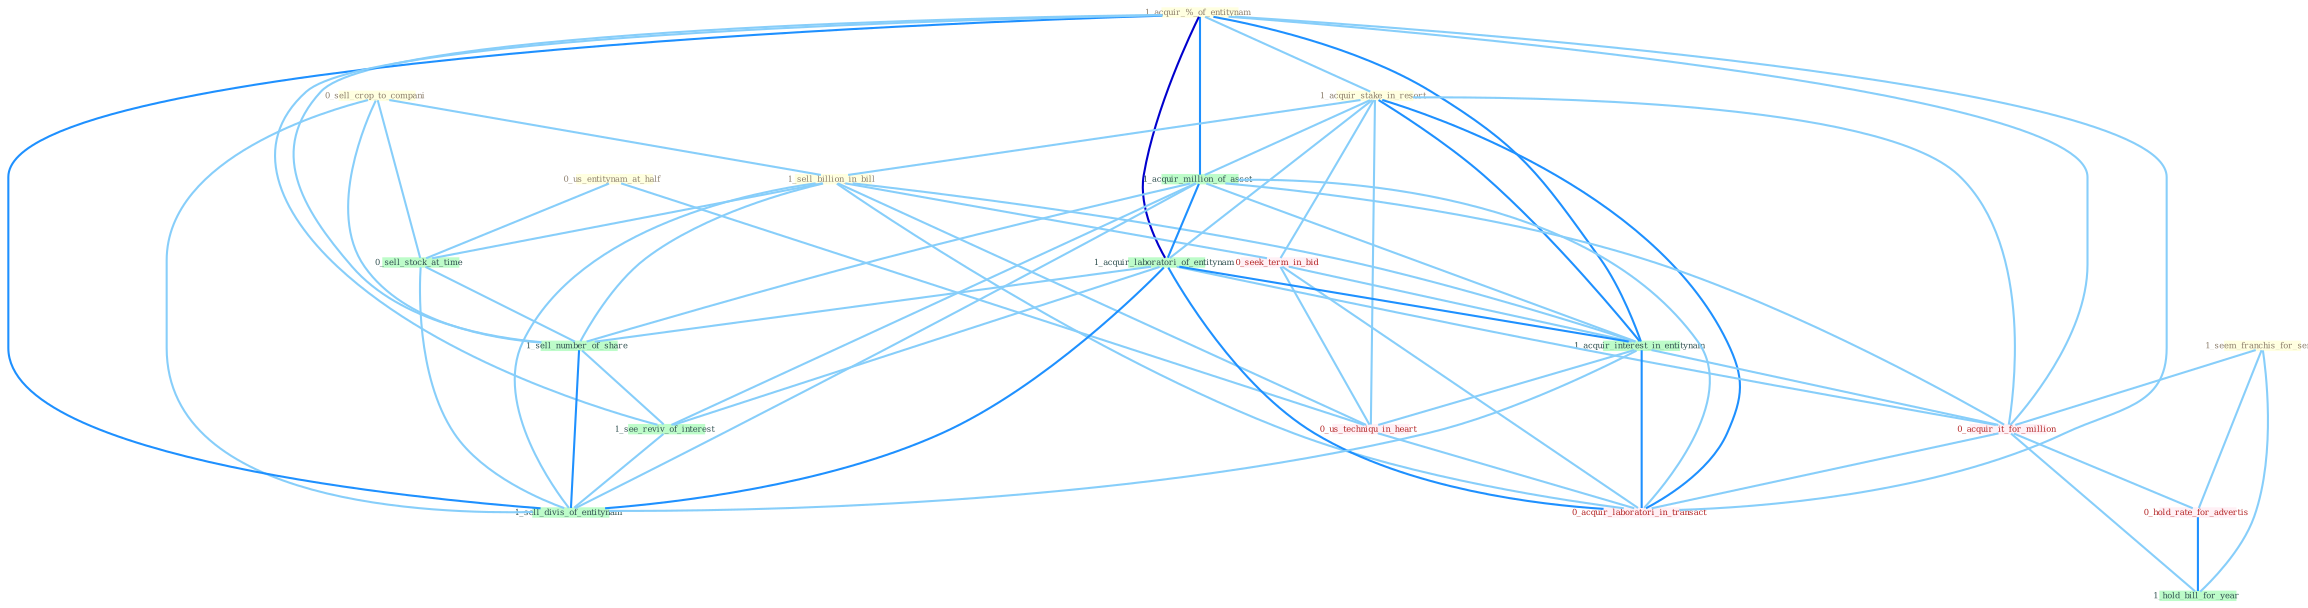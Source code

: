 Graph G{ 
    node
    [shape=polygon,style=filled,width=.5,height=.06,color="#BDFCC9",fixedsize=true,fontsize=4,
    fontcolor="#2f4f4f"];
    {node
    [color="#ffffe0", fontcolor="#8b7d6b"] "0_sell_crop_to_compani " "0_us_entitynam_at_half " "1_acquir_%_of_entitynam " "1_seem_franchis_for_seri " "1_acquir_stake_in_resort " "1_sell_billion_in_bill "}
{node [color="#fff0f5", fontcolor="#b22222"] "0_seek_term_in_bid " "0_us_techniqu_in_heart " "0_acquir_it_for_million " "0_hold_rate_for_advertis " "0_acquir_laboratori_in_transact "}
edge [color="#B0E2FF"];

	"0_sell_crop_to_compani " -- "1_sell_billion_in_bill " [w="1", color="#87cefa" ];
	"0_sell_crop_to_compani " -- "0_sell_stock_at_time " [w="1", color="#87cefa" ];
	"0_sell_crop_to_compani " -- "1_sell_number_of_share " [w="1", color="#87cefa" ];
	"0_sell_crop_to_compani " -- "1_sell_divis_of_entitynam " [w="1", color="#87cefa" ];
	"0_us_entitynam_at_half " -- "0_us_techniqu_in_heart " [w="1", color="#87cefa" ];
	"0_us_entitynam_at_half " -- "0_sell_stock_at_time " [w="1", color="#87cefa" ];
	"1_acquir_%_of_entitynam " -- "1_acquir_stake_in_resort " [w="1", color="#87cefa" ];
	"1_acquir_%_of_entitynam " -- "1_acquir_million_of_asset " [w="2", color="#1e90ff" , len=0.8];
	"1_acquir_%_of_entitynam " -- "1_acquir_laboratori_of_entitynam " [w="3", color="#0000cd" , len=0.6];
	"1_acquir_%_of_entitynam " -- "1_acquir_interest_in_entitynam " [w="2", color="#1e90ff" , len=0.8];
	"1_acquir_%_of_entitynam " -- "0_acquir_it_for_million " [w="1", color="#87cefa" ];
	"1_acquir_%_of_entitynam " -- "0_acquir_laboratori_in_transact " [w="1", color="#87cefa" ];
	"1_acquir_%_of_entitynam " -- "1_sell_number_of_share " [w="1", color="#87cefa" ];
	"1_acquir_%_of_entitynam " -- "1_see_reviv_of_interest " [w="1", color="#87cefa" ];
	"1_acquir_%_of_entitynam " -- "1_sell_divis_of_entitynam " [w="2", color="#1e90ff" , len=0.8];
	"1_seem_franchis_for_seri " -- "0_acquir_it_for_million " [w="1", color="#87cefa" ];
	"1_seem_franchis_for_seri " -- "0_hold_rate_for_advertis " [w="1", color="#87cefa" ];
	"1_seem_franchis_for_seri " -- "1_hold_bill_for_year " [w="1", color="#87cefa" ];
	"1_acquir_stake_in_resort " -- "1_sell_billion_in_bill " [w="1", color="#87cefa" ];
	"1_acquir_stake_in_resort " -- "1_acquir_million_of_asset " [w="1", color="#87cefa" ];
	"1_acquir_stake_in_resort " -- "1_acquir_laboratori_of_entitynam " [w="1", color="#87cefa" ];
	"1_acquir_stake_in_resort " -- "0_seek_term_in_bid " [w="1", color="#87cefa" ];
	"1_acquir_stake_in_resort " -- "1_acquir_interest_in_entitynam " [w="2", color="#1e90ff" , len=0.8];
	"1_acquir_stake_in_resort " -- "0_us_techniqu_in_heart " [w="1", color="#87cefa" ];
	"1_acquir_stake_in_resort " -- "0_acquir_it_for_million " [w="1", color="#87cefa" ];
	"1_acquir_stake_in_resort " -- "0_acquir_laboratori_in_transact " [w="2", color="#1e90ff" , len=0.8];
	"1_sell_billion_in_bill " -- "0_seek_term_in_bid " [w="1", color="#87cefa" ];
	"1_sell_billion_in_bill " -- "1_acquir_interest_in_entitynam " [w="1", color="#87cefa" ];
	"1_sell_billion_in_bill " -- "0_us_techniqu_in_heart " [w="1", color="#87cefa" ];
	"1_sell_billion_in_bill " -- "0_acquir_laboratori_in_transact " [w="1", color="#87cefa" ];
	"1_sell_billion_in_bill " -- "0_sell_stock_at_time " [w="1", color="#87cefa" ];
	"1_sell_billion_in_bill " -- "1_sell_number_of_share " [w="1", color="#87cefa" ];
	"1_sell_billion_in_bill " -- "1_sell_divis_of_entitynam " [w="1", color="#87cefa" ];
	"1_acquir_million_of_asset " -- "1_acquir_laboratori_of_entitynam " [w="2", color="#1e90ff" , len=0.8];
	"1_acquir_million_of_asset " -- "1_acquir_interest_in_entitynam " [w="1", color="#87cefa" ];
	"1_acquir_million_of_asset " -- "0_acquir_it_for_million " [w="1", color="#87cefa" ];
	"1_acquir_million_of_asset " -- "0_acquir_laboratori_in_transact " [w="1", color="#87cefa" ];
	"1_acquir_million_of_asset " -- "1_sell_number_of_share " [w="1", color="#87cefa" ];
	"1_acquir_million_of_asset " -- "1_see_reviv_of_interest " [w="1", color="#87cefa" ];
	"1_acquir_million_of_asset " -- "1_sell_divis_of_entitynam " [w="1", color="#87cefa" ];
	"1_acquir_laboratori_of_entitynam " -- "1_acquir_interest_in_entitynam " [w="2", color="#1e90ff" , len=0.8];
	"1_acquir_laboratori_of_entitynam " -- "0_acquir_it_for_million " [w="1", color="#87cefa" ];
	"1_acquir_laboratori_of_entitynam " -- "0_acquir_laboratori_in_transact " [w="2", color="#1e90ff" , len=0.8];
	"1_acquir_laboratori_of_entitynam " -- "1_sell_number_of_share " [w="1", color="#87cefa" ];
	"1_acquir_laboratori_of_entitynam " -- "1_see_reviv_of_interest " [w="1", color="#87cefa" ];
	"1_acquir_laboratori_of_entitynam " -- "1_sell_divis_of_entitynam " [w="2", color="#1e90ff" , len=0.8];
	"0_seek_term_in_bid " -- "1_acquir_interest_in_entitynam " [w="1", color="#87cefa" ];
	"0_seek_term_in_bid " -- "0_us_techniqu_in_heart " [w="1", color="#87cefa" ];
	"0_seek_term_in_bid " -- "0_acquir_laboratori_in_transact " [w="1", color="#87cefa" ];
	"1_acquir_interest_in_entitynam " -- "0_us_techniqu_in_heart " [w="1", color="#87cefa" ];
	"1_acquir_interest_in_entitynam " -- "0_acquir_it_for_million " [w="1", color="#87cefa" ];
	"1_acquir_interest_in_entitynam " -- "0_acquir_laboratori_in_transact " [w="2", color="#1e90ff" , len=0.8];
	"1_acquir_interest_in_entitynam " -- "1_sell_divis_of_entitynam " [w="1", color="#87cefa" ];
	"0_us_techniqu_in_heart " -- "0_acquir_laboratori_in_transact " [w="1", color="#87cefa" ];
	"0_acquir_it_for_million " -- "0_hold_rate_for_advertis " [w="1", color="#87cefa" ];
	"0_acquir_it_for_million " -- "0_acquir_laboratori_in_transact " [w="1", color="#87cefa" ];
	"0_acquir_it_for_million " -- "1_hold_bill_for_year " [w="1", color="#87cefa" ];
	"0_hold_rate_for_advertis " -- "1_hold_bill_for_year " [w="2", color="#1e90ff" , len=0.8];
	"0_sell_stock_at_time " -- "1_sell_number_of_share " [w="1", color="#87cefa" ];
	"0_sell_stock_at_time " -- "1_sell_divis_of_entitynam " [w="1", color="#87cefa" ];
	"1_sell_number_of_share " -- "1_see_reviv_of_interest " [w="1", color="#87cefa" ];
	"1_sell_number_of_share " -- "1_sell_divis_of_entitynam " [w="2", color="#1e90ff" , len=0.8];
	"1_see_reviv_of_interest " -- "1_sell_divis_of_entitynam " [w="1", color="#87cefa" ];
}